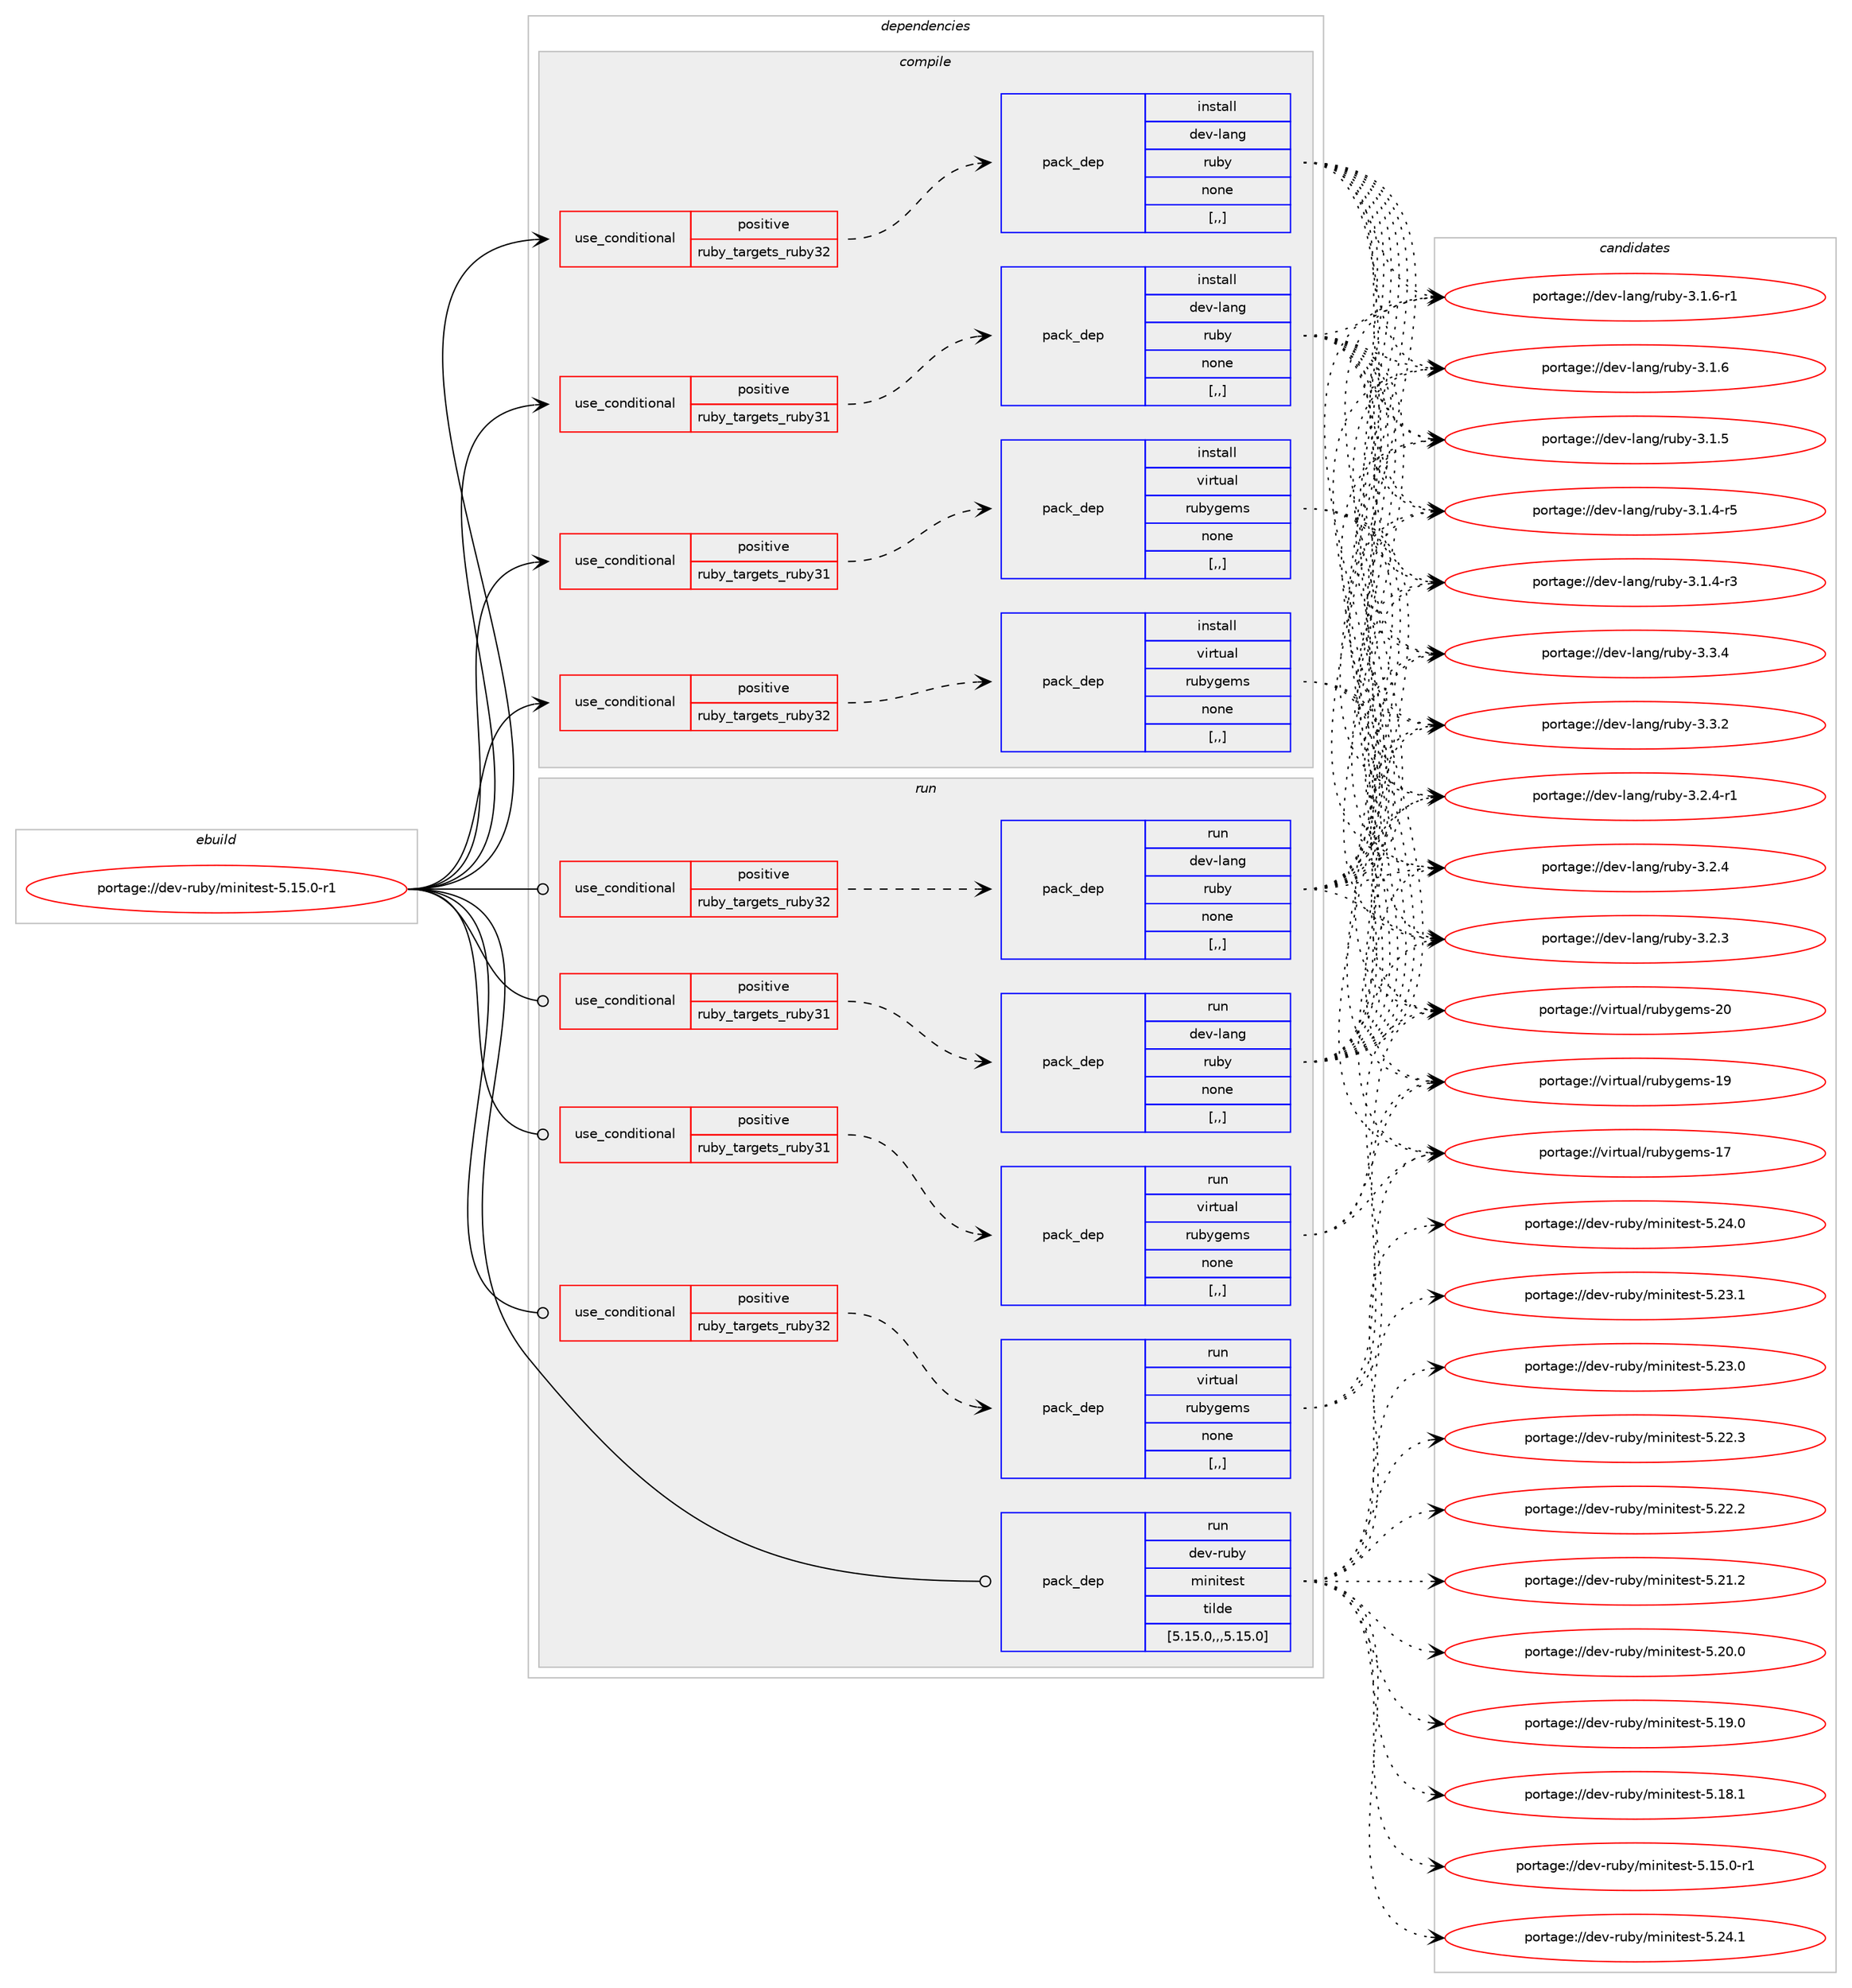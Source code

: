 digraph prolog {

# *************
# Graph options
# *************

newrank=true;
concentrate=true;
compound=true;
graph [rankdir=LR,fontname=Helvetica,fontsize=10,ranksep=1.5];#, ranksep=2.5, nodesep=0.2];
edge  [arrowhead=vee];
node  [fontname=Helvetica,fontsize=10];

# **********
# The ebuild
# **********

subgraph cluster_leftcol {
color=gray;
label=<<i>ebuild</i>>;
id [label="portage://dev-ruby/minitest-5.15.0-r1", color=red, width=4, href="../dev-ruby/minitest-5.15.0-r1.svg"];
}

# ****************
# The dependencies
# ****************

subgraph cluster_midcol {
color=gray;
label=<<i>dependencies</i>>;
subgraph cluster_compile {
fillcolor="#eeeeee";
style=filled;
label=<<i>compile</i>>;
subgraph cond50702 {
dependency190043 [label=<<TABLE BORDER="0" CELLBORDER="1" CELLSPACING="0" CELLPADDING="4"><TR><TD ROWSPAN="3" CELLPADDING="10">use_conditional</TD></TR><TR><TD>positive</TD></TR><TR><TD>ruby_targets_ruby31</TD></TR></TABLE>>, shape=none, color=red];
subgraph pack138000 {
dependency190044 [label=<<TABLE BORDER="0" CELLBORDER="1" CELLSPACING="0" CELLPADDING="4" WIDTH="220"><TR><TD ROWSPAN="6" CELLPADDING="30">pack_dep</TD></TR><TR><TD WIDTH="110">install</TD></TR><TR><TD>dev-lang</TD></TR><TR><TD>ruby</TD></TR><TR><TD>none</TD></TR><TR><TD>[,,]</TD></TR></TABLE>>, shape=none, color=blue];
}
dependency190043:e -> dependency190044:w [weight=20,style="dashed",arrowhead="vee"];
}
id:e -> dependency190043:w [weight=20,style="solid",arrowhead="vee"];
subgraph cond50703 {
dependency190045 [label=<<TABLE BORDER="0" CELLBORDER="1" CELLSPACING="0" CELLPADDING="4"><TR><TD ROWSPAN="3" CELLPADDING="10">use_conditional</TD></TR><TR><TD>positive</TD></TR><TR><TD>ruby_targets_ruby31</TD></TR></TABLE>>, shape=none, color=red];
subgraph pack138001 {
dependency190046 [label=<<TABLE BORDER="0" CELLBORDER="1" CELLSPACING="0" CELLPADDING="4" WIDTH="220"><TR><TD ROWSPAN="6" CELLPADDING="30">pack_dep</TD></TR><TR><TD WIDTH="110">install</TD></TR><TR><TD>virtual</TD></TR><TR><TD>rubygems</TD></TR><TR><TD>none</TD></TR><TR><TD>[,,]</TD></TR></TABLE>>, shape=none, color=blue];
}
dependency190045:e -> dependency190046:w [weight=20,style="dashed",arrowhead="vee"];
}
id:e -> dependency190045:w [weight=20,style="solid",arrowhead="vee"];
subgraph cond50704 {
dependency190047 [label=<<TABLE BORDER="0" CELLBORDER="1" CELLSPACING="0" CELLPADDING="4"><TR><TD ROWSPAN="3" CELLPADDING="10">use_conditional</TD></TR><TR><TD>positive</TD></TR><TR><TD>ruby_targets_ruby32</TD></TR></TABLE>>, shape=none, color=red];
subgraph pack138002 {
dependency190048 [label=<<TABLE BORDER="0" CELLBORDER="1" CELLSPACING="0" CELLPADDING="4" WIDTH="220"><TR><TD ROWSPAN="6" CELLPADDING="30">pack_dep</TD></TR><TR><TD WIDTH="110">install</TD></TR><TR><TD>dev-lang</TD></TR><TR><TD>ruby</TD></TR><TR><TD>none</TD></TR><TR><TD>[,,]</TD></TR></TABLE>>, shape=none, color=blue];
}
dependency190047:e -> dependency190048:w [weight=20,style="dashed",arrowhead="vee"];
}
id:e -> dependency190047:w [weight=20,style="solid",arrowhead="vee"];
subgraph cond50705 {
dependency190049 [label=<<TABLE BORDER="0" CELLBORDER="1" CELLSPACING="0" CELLPADDING="4"><TR><TD ROWSPAN="3" CELLPADDING="10">use_conditional</TD></TR><TR><TD>positive</TD></TR><TR><TD>ruby_targets_ruby32</TD></TR></TABLE>>, shape=none, color=red];
subgraph pack138003 {
dependency190050 [label=<<TABLE BORDER="0" CELLBORDER="1" CELLSPACING="0" CELLPADDING="4" WIDTH="220"><TR><TD ROWSPAN="6" CELLPADDING="30">pack_dep</TD></TR><TR><TD WIDTH="110">install</TD></TR><TR><TD>virtual</TD></TR><TR><TD>rubygems</TD></TR><TR><TD>none</TD></TR><TR><TD>[,,]</TD></TR></TABLE>>, shape=none, color=blue];
}
dependency190049:e -> dependency190050:w [weight=20,style="dashed",arrowhead="vee"];
}
id:e -> dependency190049:w [weight=20,style="solid",arrowhead="vee"];
}
subgraph cluster_compileandrun {
fillcolor="#eeeeee";
style=filled;
label=<<i>compile and run</i>>;
}
subgraph cluster_run {
fillcolor="#eeeeee";
style=filled;
label=<<i>run</i>>;
subgraph cond50706 {
dependency190051 [label=<<TABLE BORDER="0" CELLBORDER="1" CELLSPACING="0" CELLPADDING="4"><TR><TD ROWSPAN="3" CELLPADDING="10">use_conditional</TD></TR><TR><TD>positive</TD></TR><TR><TD>ruby_targets_ruby31</TD></TR></TABLE>>, shape=none, color=red];
subgraph pack138004 {
dependency190052 [label=<<TABLE BORDER="0" CELLBORDER="1" CELLSPACING="0" CELLPADDING="4" WIDTH="220"><TR><TD ROWSPAN="6" CELLPADDING="30">pack_dep</TD></TR><TR><TD WIDTH="110">run</TD></TR><TR><TD>dev-lang</TD></TR><TR><TD>ruby</TD></TR><TR><TD>none</TD></TR><TR><TD>[,,]</TD></TR></TABLE>>, shape=none, color=blue];
}
dependency190051:e -> dependency190052:w [weight=20,style="dashed",arrowhead="vee"];
}
id:e -> dependency190051:w [weight=20,style="solid",arrowhead="odot"];
subgraph cond50707 {
dependency190053 [label=<<TABLE BORDER="0" CELLBORDER="1" CELLSPACING="0" CELLPADDING="4"><TR><TD ROWSPAN="3" CELLPADDING="10">use_conditional</TD></TR><TR><TD>positive</TD></TR><TR><TD>ruby_targets_ruby31</TD></TR></TABLE>>, shape=none, color=red];
subgraph pack138005 {
dependency190054 [label=<<TABLE BORDER="0" CELLBORDER="1" CELLSPACING="0" CELLPADDING="4" WIDTH="220"><TR><TD ROWSPAN="6" CELLPADDING="30">pack_dep</TD></TR><TR><TD WIDTH="110">run</TD></TR><TR><TD>virtual</TD></TR><TR><TD>rubygems</TD></TR><TR><TD>none</TD></TR><TR><TD>[,,]</TD></TR></TABLE>>, shape=none, color=blue];
}
dependency190053:e -> dependency190054:w [weight=20,style="dashed",arrowhead="vee"];
}
id:e -> dependency190053:w [weight=20,style="solid",arrowhead="odot"];
subgraph cond50708 {
dependency190055 [label=<<TABLE BORDER="0" CELLBORDER="1" CELLSPACING="0" CELLPADDING="4"><TR><TD ROWSPAN="3" CELLPADDING="10">use_conditional</TD></TR><TR><TD>positive</TD></TR><TR><TD>ruby_targets_ruby32</TD></TR></TABLE>>, shape=none, color=red];
subgraph pack138006 {
dependency190056 [label=<<TABLE BORDER="0" CELLBORDER="1" CELLSPACING="0" CELLPADDING="4" WIDTH="220"><TR><TD ROWSPAN="6" CELLPADDING="30">pack_dep</TD></TR><TR><TD WIDTH="110">run</TD></TR><TR><TD>dev-lang</TD></TR><TR><TD>ruby</TD></TR><TR><TD>none</TD></TR><TR><TD>[,,]</TD></TR></TABLE>>, shape=none, color=blue];
}
dependency190055:e -> dependency190056:w [weight=20,style="dashed",arrowhead="vee"];
}
id:e -> dependency190055:w [weight=20,style="solid",arrowhead="odot"];
subgraph cond50709 {
dependency190057 [label=<<TABLE BORDER="0" CELLBORDER="1" CELLSPACING="0" CELLPADDING="4"><TR><TD ROWSPAN="3" CELLPADDING="10">use_conditional</TD></TR><TR><TD>positive</TD></TR><TR><TD>ruby_targets_ruby32</TD></TR></TABLE>>, shape=none, color=red];
subgraph pack138007 {
dependency190058 [label=<<TABLE BORDER="0" CELLBORDER="1" CELLSPACING="0" CELLPADDING="4" WIDTH="220"><TR><TD ROWSPAN="6" CELLPADDING="30">pack_dep</TD></TR><TR><TD WIDTH="110">run</TD></TR><TR><TD>virtual</TD></TR><TR><TD>rubygems</TD></TR><TR><TD>none</TD></TR><TR><TD>[,,]</TD></TR></TABLE>>, shape=none, color=blue];
}
dependency190057:e -> dependency190058:w [weight=20,style="dashed",arrowhead="vee"];
}
id:e -> dependency190057:w [weight=20,style="solid",arrowhead="odot"];
subgraph pack138008 {
dependency190059 [label=<<TABLE BORDER="0" CELLBORDER="1" CELLSPACING="0" CELLPADDING="4" WIDTH="220"><TR><TD ROWSPAN="6" CELLPADDING="30">pack_dep</TD></TR><TR><TD WIDTH="110">run</TD></TR><TR><TD>dev-ruby</TD></TR><TR><TD>minitest</TD></TR><TR><TD>tilde</TD></TR><TR><TD>[5.15.0,,,5.15.0]</TD></TR></TABLE>>, shape=none, color=blue];
}
id:e -> dependency190059:w [weight=20,style="solid",arrowhead="odot"];
}
}

# **************
# The candidates
# **************

subgraph cluster_choices {
rank=same;
color=gray;
label=<<i>candidates</i>>;

subgraph choice138000 {
color=black;
nodesep=1;
choice10010111845108971101034711411798121455146514652 [label="portage://dev-lang/ruby-3.3.4", color=red, width=4,href="../dev-lang/ruby-3.3.4.svg"];
choice10010111845108971101034711411798121455146514650 [label="portage://dev-lang/ruby-3.3.2", color=red, width=4,href="../dev-lang/ruby-3.3.2.svg"];
choice100101118451089711010347114117981214551465046524511449 [label="portage://dev-lang/ruby-3.2.4-r1", color=red, width=4,href="../dev-lang/ruby-3.2.4-r1.svg"];
choice10010111845108971101034711411798121455146504652 [label="portage://dev-lang/ruby-3.2.4", color=red, width=4,href="../dev-lang/ruby-3.2.4.svg"];
choice10010111845108971101034711411798121455146504651 [label="portage://dev-lang/ruby-3.2.3", color=red, width=4,href="../dev-lang/ruby-3.2.3.svg"];
choice100101118451089711010347114117981214551464946544511449 [label="portage://dev-lang/ruby-3.1.6-r1", color=red, width=4,href="../dev-lang/ruby-3.1.6-r1.svg"];
choice10010111845108971101034711411798121455146494654 [label="portage://dev-lang/ruby-3.1.6", color=red, width=4,href="../dev-lang/ruby-3.1.6.svg"];
choice10010111845108971101034711411798121455146494653 [label="portage://dev-lang/ruby-3.1.5", color=red, width=4,href="../dev-lang/ruby-3.1.5.svg"];
choice100101118451089711010347114117981214551464946524511453 [label="portage://dev-lang/ruby-3.1.4-r5", color=red, width=4,href="../dev-lang/ruby-3.1.4-r5.svg"];
choice100101118451089711010347114117981214551464946524511451 [label="portage://dev-lang/ruby-3.1.4-r3", color=red, width=4,href="../dev-lang/ruby-3.1.4-r3.svg"];
dependency190044:e -> choice10010111845108971101034711411798121455146514652:w [style=dotted,weight="100"];
dependency190044:e -> choice10010111845108971101034711411798121455146514650:w [style=dotted,weight="100"];
dependency190044:e -> choice100101118451089711010347114117981214551465046524511449:w [style=dotted,weight="100"];
dependency190044:e -> choice10010111845108971101034711411798121455146504652:w [style=dotted,weight="100"];
dependency190044:e -> choice10010111845108971101034711411798121455146504651:w [style=dotted,weight="100"];
dependency190044:e -> choice100101118451089711010347114117981214551464946544511449:w [style=dotted,weight="100"];
dependency190044:e -> choice10010111845108971101034711411798121455146494654:w [style=dotted,weight="100"];
dependency190044:e -> choice10010111845108971101034711411798121455146494653:w [style=dotted,weight="100"];
dependency190044:e -> choice100101118451089711010347114117981214551464946524511453:w [style=dotted,weight="100"];
dependency190044:e -> choice100101118451089711010347114117981214551464946524511451:w [style=dotted,weight="100"];
}
subgraph choice138001 {
color=black;
nodesep=1;
choice118105114116117971084711411798121103101109115455048 [label="portage://virtual/rubygems-20", color=red, width=4,href="../virtual/rubygems-20.svg"];
choice118105114116117971084711411798121103101109115454957 [label="portage://virtual/rubygems-19", color=red, width=4,href="../virtual/rubygems-19.svg"];
choice118105114116117971084711411798121103101109115454955 [label="portage://virtual/rubygems-17", color=red, width=4,href="../virtual/rubygems-17.svg"];
dependency190046:e -> choice118105114116117971084711411798121103101109115455048:w [style=dotted,weight="100"];
dependency190046:e -> choice118105114116117971084711411798121103101109115454957:w [style=dotted,weight="100"];
dependency190046:e -> choice118105114116117971084711411798121103101109115454955:w [style=dotted,weight="100"];
}
subgraph choice138002 {
color=black;
nodesep=1;
choice10010111845108971101034711411798121455146514652 [label="portage://dev-lang/ruby-3.3.4", color=red, width=4,href="../dev-lang/ruby-3.3.4.svg"];
choice10010111845108971101034711411798121455146514650 [label="portage://dev-lang/ruby-3.3.2", color=red, width=4,href="../dev-lang/ruby-3.3.2.svg"];
choice100101118451089711010347114117981214551465046524511449 [label="portage://dev-lang/ruby-3.2.4-r1", color=red, width=4,href="../dev-lang/ruby-3.2.4-r1.svg"];
choice10010111845108971101034711411798121455146504652 [label="portage://dev-lang/ruby-3.2.4", color=red, width=4,href="../dev-lang/ruby-3.2.4.svg"];
choice10010111845108971101034711411798121455146504651 [label="portage://dev-lang/ruby-3.2.3", color=red, width=4,href="../dev-lang/ruby-3.2.3.svg"];
choice100101118451089711010347114117981214551464946544511449 [label="portage://dev-lang/ruby-3.1.6-r1", color=red, width=4,href="../dev-lang/ruby-3.1.6-r1.svg"];
choice10010111845108971101034711411798121455146494654 [label="portage://dev-lang/ruby-3.1.6", color=red, width=4,href="../dev-lang/ruby-3.1.6.svg"];
choice10010111845108971101034711411798121455146494653 [label="portage://dev-lang/ruby-3.1.5", color=red, width=4,href="../dev-lang/ruby-3.1.5.svg"];
choice100101118451089711010347114117981214551464946524511453 [label="portage://dev-lang/ruby-3.1.4-r5", color=red, width=4,href="../dev-lang/ruby-3.1.4-r5.svg"];
choice100101118451089711010347114117981214551464946524511451 [label="portage://dev-lang/ruby-3.1.4-r3", color=red, width=4,href="../dev-lang/ruby-3.1.4-r3.svg"];
dependency190048:e -> choice10010111845108971101034711411798121455146514652:w [style=dotted,weight="100"];
dependency190048:e -> choice10010111845108971101034711411798121455146514650:w [style=dotted,weight="100"];
dependency190048:e -> choice100101118451089711010347114117981214551465046524511449:w [style=dotted,weight="100"];
dependency190048:e -> choice10010111845108971101034711411798121455146504652:w [style=dotted,weight="100"];
dependency190048:e -> choice10010111845108971101034711411798121455146504651:w [style=dotted,weight="100"];
dependency190048:e -> choice100101118451089711010347114117981214551464946544511449:w [style=dotted,weight="100"];
dependency190048:e -> choice10010111845108971101034711411798121455146494654:w [style=dotted,weight="100"];
dependency190048:e -> choice10010111845108971101034711411798121455146494653:w [style=dotted,weight="100"];
dependency190048:e -> choice100101118451089711010347114117981214551464946524511453:w [style=dotted,weight="100"];
dependency190048:e -> choice100101118451089711010347114117981214551464946524511451:w [style=dotted,weight="100"];
}
subgraph choice138003 {
color=black;
nodesep=1;
choice118105114116117971084711411798121103101109115455048 [label="portage://virtual/rubygems-20", color=red, width=4,href="../virtual/rubygems-20.svg"];
choice118105114116117971084711411798121103101109115454957 [label="portage://virtual/rubygems-19", color=red, width=4,href="../virtual/rubygems-19.svg"];
choice118105114116117971084711411798121103101109115454955 [label="portage://virtual/rubygems-17", color=red, width=4,href="../virtual/rubygems-17.svg"];
dependency190050:e -> choice118105114116117971084711411798121103101109115455048:w [style=dotted,weight="100"];
dependency190050:e -> choice118105114116117971084711411798121103101109115454957:w [style=dotted,weight="100"];
dependency190050:e -> choice118105114116117971084711411798121103101109115454955:w [style=dotted,weight="100"];
}
subgraph choice138004 {
color=black;
nodesep=1;
choice10010111845108971101034711411798121455146514652 [label="portage://dev-lang/ruby-3.3.4", color=red, width=4,href="../dev-lang/ruby-3.3.4.svg"];
choice10010111845108971101034711411798121455146514650 [label="portage://dev-lang/ruby-3.3.2", color=red, width=4,href="../dev-lang/ruby-3.3.2.svg"];
choice100101118451089711010347114117981214551465046524511449 [label="portage://dev-lang/ruby-3.2.4-r1", color=red, width=4,href="../dev-lang/ruby-3.2.4-r1.svg"];
choice10010111845108971101034711411798121455146504652 [label="portage://dev-lang/ruby-3.2.4", color=red, width=4,href="../dev-lang/ruby-3.2.4.svg"];
choice10010111845108971101034711411798121455146504651 [label="portage://dev-lang/ruby-3.2.3", color=red, width=4,href="../dev-lang/ruby-3.2.3.svg"];
choice100101118451089711010347114117981214551464946544511449 [label="portage://dev-lang/ruby-3.1.6-r1", color=red, width=4,href="../dev-lang/ruby-3.1.6-r1.svg"];
choice10010111845108971101034711411798121455146494654 [label="portage://dev-lang/ruby-3.1.6", color=red, width=4,href="../dev-lang/ruby-3.1.6.svg"];
choice10010111845108971101034711411798121455146494653 [label="portage://dev-lang/ruby-3.1.5", color=red, width=4,href="../dev-lang/ruby-3.1.5.svg"];
choice100101118451089711010347114117981214551464946524511453 [label="portage://dev-lang/ruby-3.1.4-r5", color=red, width=4,href="../dev-lang/ruby-3.1.4-r5.svg"];
choice100101118451089711010347114117981214551464946524511451 [label="portage://dev-lang/ruby-3.1.4-r3", color=red, width=4,href="../dev-lang/ruby-3.1.4-r3.svg"];
dependency190052:e -> choice10010111845108971101034711411798121455146514652:w [style=dotted,weight="100"];
dependency190052:e -> choice10010111845108971101034711411798121455146514650:w [style=dotted,weight="100"];
dependency190052:e -> choice100101118451089711010347114117981214551465046524511449:w [style=dotted,weight="100"];
dependency190052:e -> choice10010111845108971101034711411798121455146504652:w [style=dotted,weight="100"];
dependency190052:e -> choice10010111845108971101034711411798121455146504651:w [style=dotted,weight="100"];
dependency190052:e -> choice100101118451089711010347114117981214551464946544511449:w [style=dotted,weight="100"];
dependency190052:e -> choice10010111845108971101034711411798121455146494654:w [style=dotted,weight="100"];
dependency190052:e -> choice10010111845108971101034711411798121455146494653:w [style=dotted,weight="100"];
dependency190052:e -> choice100101118451089711010347114117981214551464946524511453:w [style=dotted,weight="100"];
dependency190052:e -> choice100101118451089711010347114117981214551464946524511451:w [style=dotted,weight="100"];
}
subgraph choice138005 {
color=black;
nodesep=1;
choice118105114116117971084711411798121103101109115455048 [label="portage://virtual/rubygems-20", color=red, width=4,href="../virtual/rubygems-20.svg"];
choice118105114116117971084711411798121103101109115454957 [label="portage://virtual/rubygems-19", color=red, width=4,href="../virtual/rubygems-19.svg"];
choice118105114116117971084711411798121103101109115454955 [label="portage://virtual/rubygems-17", color=red, width=4,href="../virtual/rubygems-17.svg"];
dependency190054:e -> choice118105114116117971084711411798121103101109115455048:w [style=dotted,weight="100"];
dependency190054:e -> choice118105114116117971084711411798121103101109115454957:w [style=dotted,weight="100"];
dependency190054:e -> choice118105114116117971084711411798121103101109115454955:w [style=dotted,weight="100"];
}
subgraph choice138006 {
color=black;
nodesep=1;
choice10010111845108971101034711411798121455146514652 [label="portage://dev-lang/ruby-3.3.4", color=red, width=4,href="../dev-lang/ruby-3.3.4.svg"];
choice10010111845108971101034711411798121455146514650 [label="portage://dev-lang/ruby-3.3.2", color=red, width=4,href="../dev-lang/ruby-3.3.2.svg"];
choice100101118451089711010347114117981214551465046524511449 [label="portage://dev-lang/ruby-3.2.4-r1", color=red, width=4,href="../dev-lang/ruby-3.2.4-r1.svg"];
choice10010111845108971101034711411798121455146504652 [label="portage://dev-lang/ruby-3.2.4", color=red, width=4,href="../dev-lang/ruby-3.2.4.svg"];
choice10010111845108971101034711411798121455146504651 [label="portage://dev-lang/ruby-3.2.3", color=red, width=4,href="../dev-lang/ruby-3.2.3.svg"];
choice100101118451089711010347114117981214551464946544511449 [label="portage://dev-lang/ruby-3.1.6-r1", color=red, width=4,href="../dev-lang/ruby-3.1.6-r1.svg"];
choice10010111845108971101034711411798121455146494654 [label="portage://dev-lang/ruby-3.1.6", color=red, width=4,href="../dev-lang/ruby-3.1.6.svg"];
choice10010111845108971101034711411798121455146494653 [label="portage://dev-lang/ruby-3.1.5", color=red, width=4,href="../dev-lang/ruby-3.1.5.svg"];
choice100101118451089711010347114117981214551464946524511453 [label="portage://dev-lang/ruby-3.1.4-r5", color=red, width=4,href="../dev-lang/ruby-3.1.4-r5.svg"];
choice100101118451089711010347114117981214551464946524511451 [label="portage://dev-lang/ruby-3.1.4-r3", color=red, width=4,href="../dev-lang/ruby-3.1.4-r3.svg"];
dependency190056:e -> choice10010111845108971101034711411798121455146514652:w [style=dotted,weight="100"];
dependency190056:e -> choice10010111845108971101034711411798121455146514650:w [style=dotted,weight="100"];
dependency190056:e -> choice100101118451089711010347114117981214551465046524511449:w [style=dotted,weight="100"];
dependency190056:e -> choice10010111845108971101034711411798121455146504652:w [style=dotted,weight="100"];
dependency190056:e -> choice10010111845108971101034711411798121455146504651:w [style=dotted,weight="100"];
dependency190056:e -> choice100101118451089711010347114117981214551464946544511449:w [style=dotted,weight="100"];
dependency190056:e -> choice10010111845108971101034711411798121455146494654:w [style=dotted,weight="100"];
dependency190056:e -> choice10010111845108971101034711411798121455146494653:w [style=dotted,weight="100"];
dependency190056:e -> choice100101118451089711010347114117981214551464946524511453:w [style=dotted,weight="100"];
dependency190056:e -> choice100101118451089711010347114117981214551464946524511451:w [style=dotted,weight="100"];
}
subgraph choice138007 {
color=black;
nodesep=1;
choice118105114116117971084711411798121103101109115455048 [label="portage://virtual/rubygems-20", color=red, width=4,href="../virtual/rubygems-20.svg"];
choice118105114116117971084711411798121103101109115454957 [label="portage://virtual/rubygems-19", color=red, width=4,href="../virtual/rubygems-19.svg"];
choice118105114116117971084711411798121103101109115454955 [label="portage://virtual/rubygems-17", color=red, width=4,href="../virtual/rubygems-17.svg"];
dependency190058:e -> choice118105114116117971084711411798121103101109115455048:w [style=dotted,weight="100"];
dependency190058:e -> choice118105114116117971084711411798121103101109115454957:w [style=dotted,weight="100"];
dependency190058:e -> choice118105114116117971084711411798121103101109115454955:w [style=dotted,weight="100"];
}
subgraph choice138008 {
color=black;
nodesep=1;
choice10010111845114117981214710910511010511610111511645534650524649 [label="portage://dev-ruby/minitest-5.24.1", color=red, width=4,href="../dev-ruby/minitest-5.24.1.svg"];
choice10010111845114117981214710910511010511610111511645534650524648 [label="portage://dev-ruby/minitest-5.24.0", color=red, width=4,href="../dev-ruby/minitest-5.24.0.svg"];
choice10010111845114117981214710910511010511610111511645534650514649 [label="portage://dev-ruby/minitest-5.23.1", color=red, width=4,href="../dev-ruby/minitest-5.23.1.svg"];
choice10010111845114117981214710910511010511610111511645534650514648 [label="portage://dev-ruby/minitest-5.23.0", color=red, width=4,href="../dev-ruby/minitest-5.23.0.svg"];
choice10010111845114117981214710910511010511610111511645534650504651 [label="portage://dev-ruby/minitest-5.22.3", color=red, width=4,href="../dev-ruby/minitest-5.22.3.svg"];
choice10010111845114117981214710910511010511610111511645534650504650 [label="portage://dev-ruby/minitest-5.22.2", color=red, width=4,href="../dev-ruby/minitest-5.22.2.svg"];
choice10010111845114117981214710910511010511610111511645534650494650 [label="portage://dev-ruby/minitest-5.21.2", color=red, width=4,href="../dev-ruby/minitest-5.21.2.svg"];
choice10010111845114117981214710910511010511610111511645534650484648 [label="portage://dev-ruby/minitest-5.20.0", color=red, width=4,href="../dev-ruby/minitest-5.20.0.svg"];
choice10010111845114117981214710910511010511610111511645534649574648 [label="portage://dev-ruby/minitest-5.19.0", color=red, width=4,href="../dev-ruby/minitest-5.19.0.svg"];
choice10010111845114117981214710910511010511610111511645534649564649 [label="portage://dev-ruby/minitest-5.18.1", color=red, width=4,href="../dev-ruby/minitest-5.18.1.svg"];
choice100101118451141179812147109105110105116101115116455346495346484511449 [label="portage://dev-ruby/minitest-5.15.0-r1", color=red, width=4,href="../dev-ruby/minitest-5.15.0-r1.svg"];
dependency190059:e -> choice10010111845114117981214710910511010511610111511645534650524649:w [style=dotted,weight="100"];
dependency190059:e -> choice10010111845114117981214710910511010511610111511645534650524648:w [style=dotted,weight="100"];
dependency190059:e -> choice10010111845114117981214710910511010511610111511645534650514649:w [style=dotted,weight="100"];
dependency190059:e -> choice10010111845114117981214710910511010511610111511645534650514648:w [style=dotted,weight="100"];
dependency190059:e -> choice10010111845114117981214710910511010511610111511645534650504651:w [style=dotted,weight="100"];
dependency190059:e -> choice10010111845114117981214710910511010511610111511645534650504650:w [style=dotted,weight="100"];
dependency190059:e -> choice10010111845114117981214710910511010511610111511645534650494650:w [style=dotted,weight="100"];
dependency190059:e -> choice10010111845114117981214710910511010511610111511645534650484648:w [style=dotted,weight="100"];
dependency190059:e -> choice10010111845114117981214710910511010511610111511645534649574648:w [style=dotted,weight="100"];
dependency190059:e -> choice10010111845114117981214710910511010511610111511645534649564649:w [style=dotted,weight="100"];
dependency190059:e -> choice100101118451141179812147109105110105116101115116455346495346484511449:w [style=dotted,weight="100"];
}
}

}
